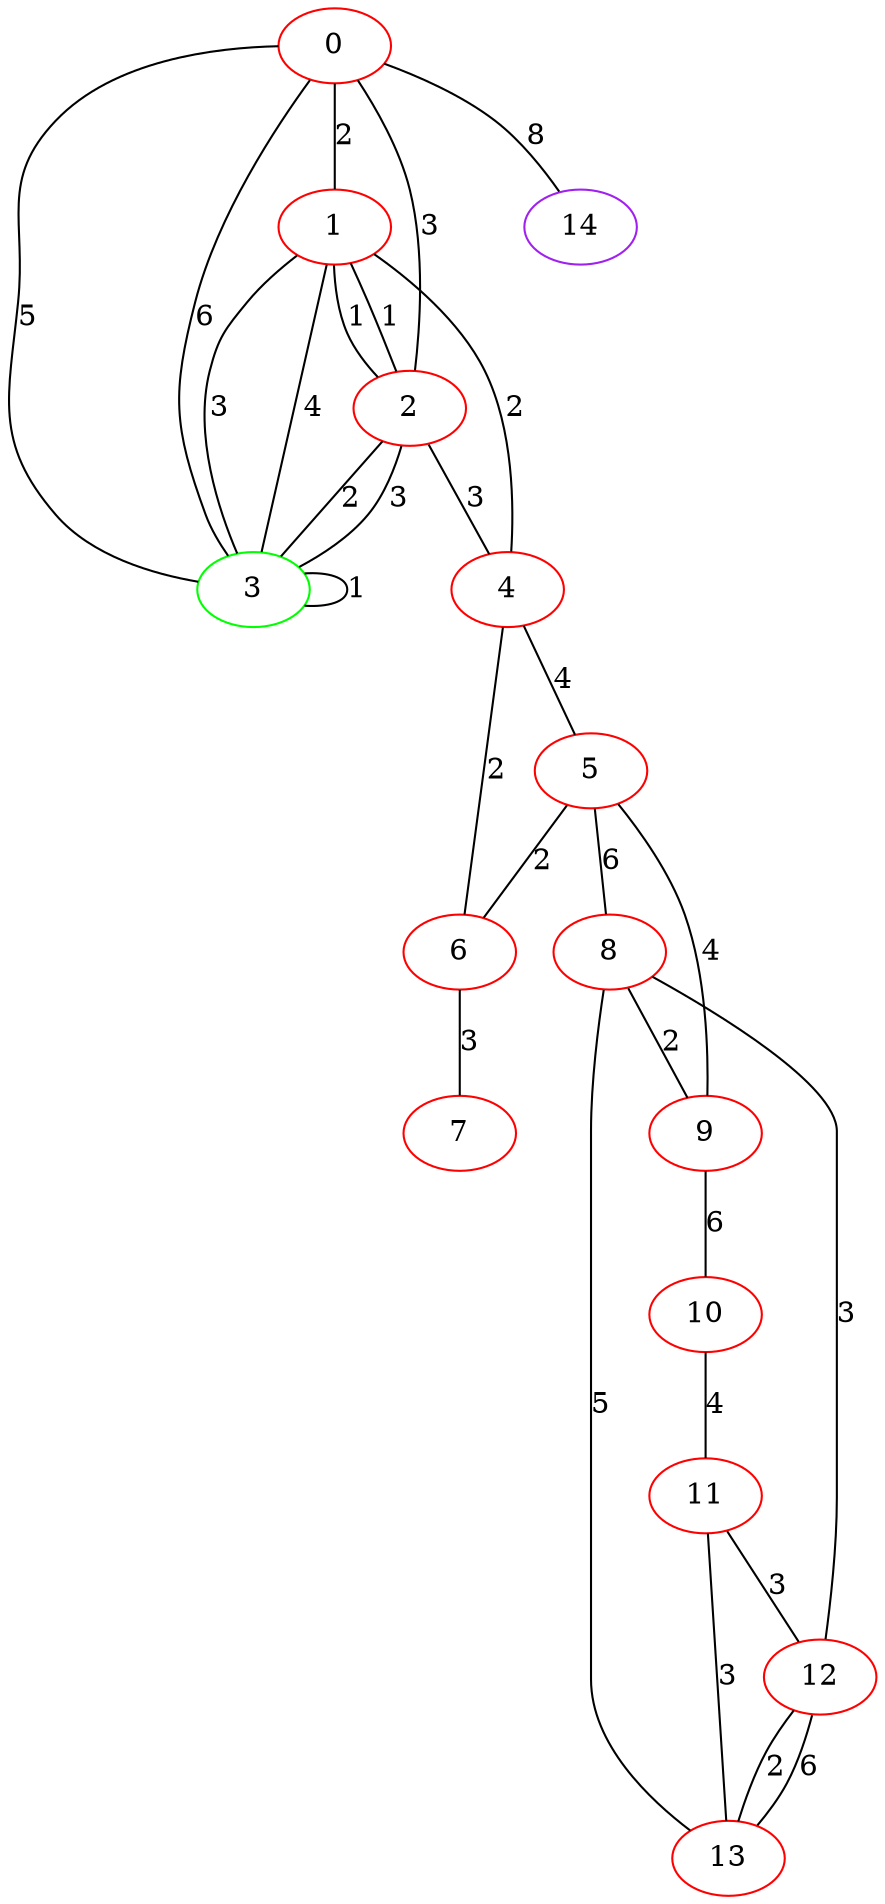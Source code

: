graph "" {
0 [color=red, weight=1];
1 [color=red, weight=1];
2 [color=red, weight=1];
3 [color=green, weight=2];
4 [color=red, weight=1];
5 [color=red, weight=1];
6 [color=red, weight=1];
7 [color=red, weight=1];
8 [color=red, weight=1];
9 [color=red, weight=1];
10 [color=red, weight=1];
11 [color=red, weight=1];
12 [color=red, weight=1];
13 [color=red, weight=1];
14 [color=purple, weight=4];
0 -- 1  [key=0, label=2];
0 -- 2  [key=0, label=3];
0 -- 3  [key=0, label=5];
0 -- 3  [key=1, label=6];
0 -- 14  [key=0, label=8];
1 -- 2  [key=0, label=1];
1 -- 2  [key=1, label=1];
1 -- 3  [key=0, label=3];
1 -- 3  [key=1, label=4];
1 -- 4  [key=0, label=2];
2 -- 3  [key=0, label=2];
2 -- 3  [key=1, label=3];
2 -- 4  [key=0, label=3];
3 -- 3  [key=0, label=1];
4 -- 5  [key=0, label=4];
4 -- 6  [key=0, label=2];
5 -- 8  [key=0, label=6];
5 -- 9  [key=0, label=4];
5 -- 6  [key=0, label=2];
6 -- 7  [key=0, label=3];
8 -- 9  [key=0, label=2];
8 -- 12  [key=0, label=3];
8 -- 13  [key=0, label=5];
9 -- 10  [key=0, label=6];
10 -- 11  [key=0, label=4];
11 -- 12  [key=0, label=3];
11 -- 13  [key=0, label=3];
12 -- 13  [key=0, label=2];
12 -- 13  [key=1, label=6];
}

